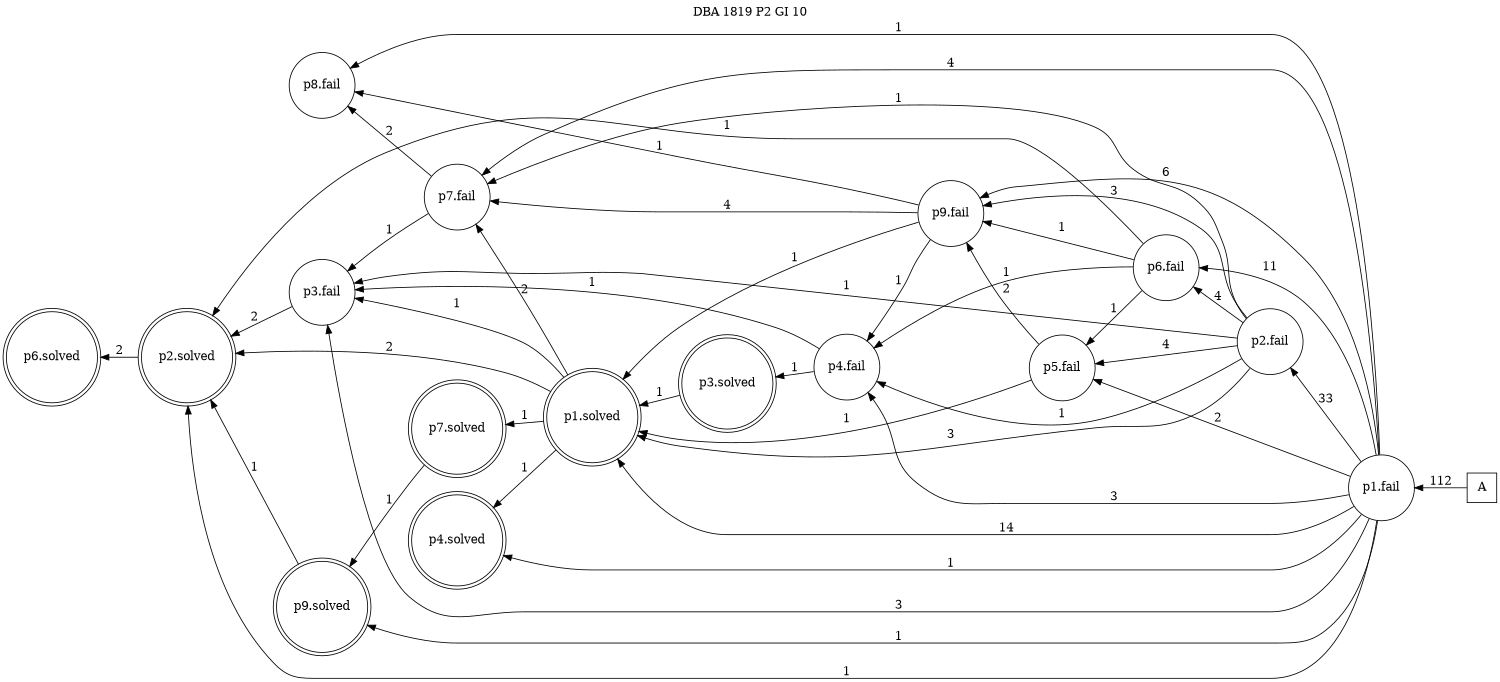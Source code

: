 digraph DBA_1819_P2_GI_10 {
labelloc="tl"
label= " DBA 1819 P2 GI 10 "
rankdir="RL";
graph [ size=" 10 , 10 !"]

"A" [shape="square" label="A"]
"p1.fail" [shape="circle" label="p1.fail"]
"p2.fail" [shape="circle" label="p2.fail"]
"p6.fail" [shape="circle" label="p6.fail"]
"p5.fail" [shape="circle" label="p5.fail"]
"p9.fail" [shape="circle" label="p9.fail"]
"p7.fail" [shape="circle" label="p7.fail"]
"p8.fail" [shape="circle" label="p8.fail"]
"p3.fail" [shape="circle" label="p3.fail"]
"p4.fail" [shape="circle" label="p4.fail"]
"p1.solved" [shape="doublecircle" label="p1.solved"]
"p2.solved" [shape="doublecircle" label="p2.solved"]
"p4.solved" [shape="doublecircle" label="p4.solved"]
"p3.solved" [shape="doublecircle" label="p3.solved"]
"p6.solved" [shape="doublecircle" label="p6.solved"]
"p7.solved" [shape="doublecircle" label="p7.solved"]
"p9.solved" [shape="doublecircle" label="p9.solved"]
"A" -> "p1.fail" [ label=112]
"p1.fail" -> "p2.fail" [ label=33]
"p1.fail" -> "p6.fail" [ label=11]
"p1.fail" -> "p5.fail" [ label=2]
"p1.fail" -> "p9.fail" [ label=6]
"p1.fail" -> "p7.fail" [ label=4]
"p1.fail" -> "p8.fail" [ label=1]
"p1.fail" -> "p3.fail" [ label=3]
"p1.fail" -> "p4.fail" [ label=3]
"p1.fail" -> "p1.solved" [ label=14]
"p1.fail" -> "p2.solved" [ label=1]
"p1.fail" -> "p4.solved" [ label=1]
"p1.fail" -> "p9.solved" [ label=1]
"p2.fail" -> "p6.fail" [ label=4]
"p2.fail" -> "p5.fail" [ label=4]
"p2.fail" -> "p9.fail" [ label=3]
"p2.fail" -> "p7.fail" [ label=1]
"p2.fail" -> "p3.fail" [ label=1]
"p2.fail" -> "p4.fail" [ label=1]
"p2.fail" -> "p1.solved" [ label=3]
"p6.fail" -> "p5.fail" [ label=1]
"p6.fail" -> "p9.fail" [ label=1]
"p6.fail" -> "p4.fail" [ label=1]
"p6.fail" -> "p2.solved" [ label=1]
"p5.fail" -> "p9.fail" [ label=2]
"p5.fail" -> "p1.solved" [ label=1]
"p9.fail" -> "p7.fail" [ label=4]
"p9.fail" -> "p8.fail" [ label=1]
"p9.fail" -> "p4.fail" [ label=1]
"p9.fail" -> "p1.solved" [ label=1]
"p7.fail" -> "p8.fail" [ label=2]
"p7.fail" -> "p3.fail" [ label=1]
"p3.fail" -> "p2.solved" [ label=2]
"p4.fail" -> "p3.fail" [ label=1]
"p4.fail" -> "p3.solved" [ label=1]
"p1.solved" -> "p7.fail" [ label=2]
"p1.solved" -> "p3.fail" [ label=1]
"p1.solved" -> "p2.solved" [ label=2]
"p1.solved" -> "p4.solved" [ label=1]
"p1.solved" -> "p7.solved" [ label=1]
"p2.solved" -> "p6.solved" [ label=2]
"p3.solved" -> "p1.solved" [ label=1]
"p7.solved" -> "p9.solved" [ label=1]
"p9.solved" -> "p2.solved" [ label=1]
}
